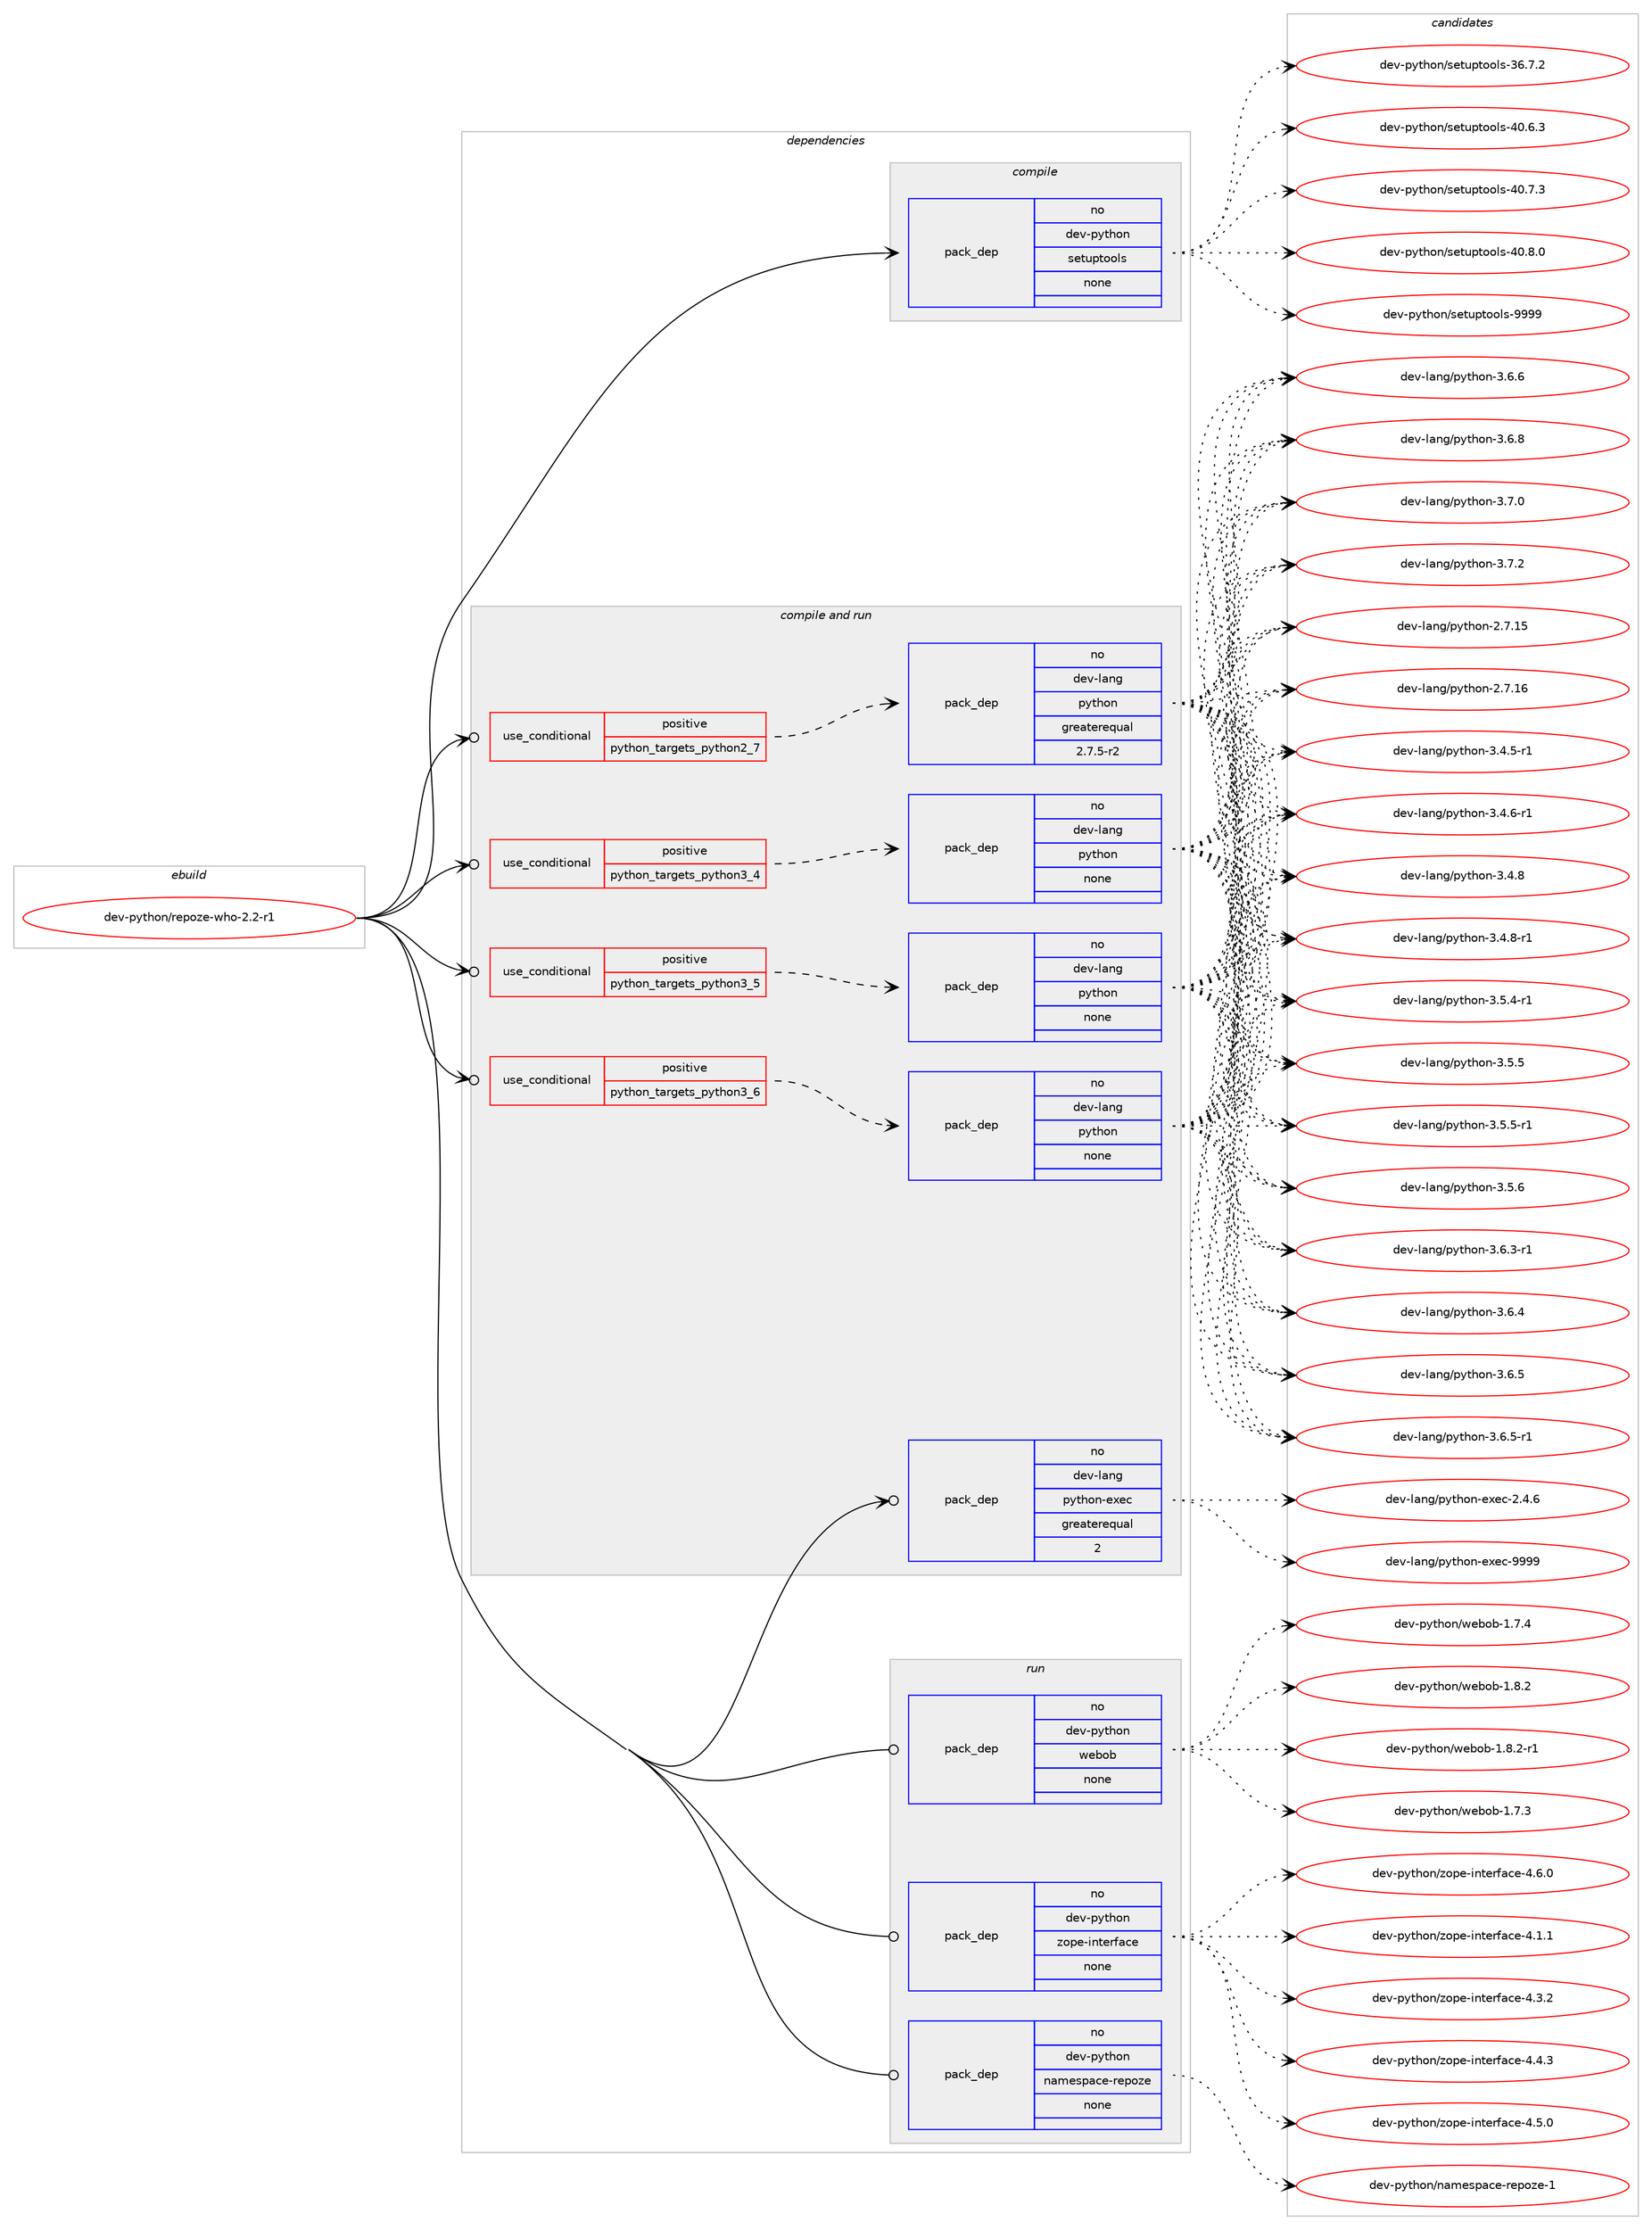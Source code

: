 digraph prolog {

# *************
# Graph options
# *************

newrank=true;
concentrate=true;
compound=true;
graph [rankdir=LR,fontname=Helvetica,fontsize=10,ranksep=1.5];#, ranksep=2.5, nodesep=0.2];
edge  [arrowhead=vee];
node  [fontname=Helvetica,fontsize=10];

# **********
# The ebuild
# **********

subgraph cluster_leftcol {
color=gray;
rank=same;
label=<<i>ebuild</i>>;
id [label="dev-python/repoze-who-2.2-r1", color=red, width=4, href="../dev-python/repoze-who-2.2-r1.svg"];
}

# ****************
# The dependencies
# ****************

subgraph cluster_midcol {
color=gray;
label=<<i>dependencies</i>>;
subgraph cluster_compile {
fillcolor="#eeeeee";
style=filled;
label=<<i>compile</i>>;
subgraph pack1031713 {
dependency1438832 [label=<<TABLE BORDER="0" CELLBORDER="1" CELLSPACING="0" CELLPADDING="4" WIDTH="220"><TR><TD ROWSPAN="6" CELLPADDING="30">pack_dep</TD></TR><TR><TD WIDTH="110">no</TD></TR><TR><TD>dev-python</TD></TR><TR><TD>setuptools</TD></TR><TR><TD>none</TD></TR><TR><TD></TD></TR></TABLE>>, shape=none, color=blue];
}
id:e -> dependency1438832:w [weight=20,style="solid",arrowhead="vee"];
}
subgraph cluster_compileandrun {
fillcolor="#eeeeee";
style=filled;
label=<<i>compile and run</i>>;
subgraph cond383759 {
dependency1438833 [label=<<TABLE BORDER="0" CELLBORDER="1" CELLSPACING="0" CELLPADDING="4"><TR><TD ROWSPAN="3" CELLPADDING="10">use_conditional</TD></TR><TR><TD>positive</TD></TR><TR><TD>python_targets_python2_7</TD></TR></TABLE>>, shape=none, color=red];
subgraph pack1031714 {
dependency1438834 [label=<<TABLE BORDER="0" CELLBORDER="1" CELLSPACING="0" CELLPADDING="4" WIDTH="220"><TR><TD ROWSPAN="6" CELLPADDING="30">pack_dep</TD></TR><TR><TD WIDTH="110">no</TD></TR><TR><TD>dev-lang</TD></TR><TR><TD>python</TD></TR><TR><TD>greaterequal</TD></TR><TR><TD>2.7.5-r2</TD></TR></TABLE>>, shape=none, color=blue];
}
dependency1438833:e -> dependency1438834:w [weight=20,style="dashed",arrowhead="vee"];
}
id:e -> dependency1438833:w [weight=20,style="solid",arrowhead="odotvee"];
subgraph cond383760 {
dependency1438835 [label=<<TABLE BORDER="0" CELLBORDER="1" CELLSPACING="0" CELLPADDING="4"><TR><TD ROWSPAN="3" CELLPADDING="10">use_conditional</TD></TR><TR><TD>positive</TD></TR><TR><TD>python_targets_python3_4</TD></TR></TABLE>>, shape=none, color=red];
subgraph pack1031715 {
dependency1438836 [label=<<TABLE BORDER="0" CELLBORDER="1" CELLSPACING="0" CELLPADDING="4" WIDTH="220"><TR><TD ROWSPAN="6" CELLPADDING="30">pack_dep</TD></TR><TR><TD WIDTH="110">no</TD></TR><TR><TD>dev-lang</TD></TR><TR><TD>python</TD></TR><TR><TD>none</TD></TR><TR><TD></TD></TR></TABLE>>, shape=none, color=blue];
}
dependency1438835:e -> dependency1438836:w [weight=20,style="dashed",arrowhead="vee"];
}
id:e -> dependency1438835:w [weight=20,style="solid",arrowhead="odotvee"];
subgraph cond383761 {
dependency1438837 [label=<<TABLE BORDER="0" CELLBORDER="1" CELLSPACING="0" CELLPADDING="4"><TR><TD ROWSPAN="3" CELLPADDING="10">use_conditional</TD></TR><TR><TD>positive</TD></TR><TR><TD>python_targets_python3_5</TD></TR></TABLE>>, shape=none, color=red];
subgraph pack1031716 {
dependency1438838 [label=<<TABLE BORDER="0" CELLBORDER="1" CELLSPACING="0" CELLPADDING="4" WIDTH="220"><TR><TD ROWSPAN="6" CELLPADDING="30">pack_dep</TD></TR><TR><TD WIDTH="110">no</TD></TR><TR><TD>dev-lang</TD></TR><TR><TD>python</TD></TR><TR><TD>none</TD></TR><TR><TD></TD></TR></TABLE>>, shape=none, color=blue];
}
dependency1438837:e -> dependency1438838:w [weight=20,style="dashed",arrowhead="vee"];
}
id:e -> dependency1438837:w [weight=20,style="solid",arrowhead="odotvee"];
subgraph cond383762 {
dependency1438839 [label=<<TABLE BORDER="0" CELLBORDER="1" CELLSPACING="0" CELLPADDING="4"><TR><TD ROWSPAN="3" CELLPADDING="10">use_conditional</TD></TR><TR><TD>positive</TD></TR><TR><TD>python_targets_python3_6</TD></TR></TABLE>>, shape=none, color=red];
subgraph pack1031717 {
dependency1438840 [label=<<TABLE BORDER="0" CELLBORDER="1" CELLSPACING="0" CELLPADDING="4" WIDTH="220"><TR><TD ROWSPAN="6" CELLPADDING="30">pack_dep</TD></TR><TR><TD WIDTH="110">no</TD></TR><TR><TD>dev-lang</TD></TR><TR><TD>python</TD></TR><TR><TD>none</TD></TR><TR><TD></TD></TR></TABLE>>, shape=none, color=blue];
}
dependency1438839:e -> dependency1438840:w [weight=20,style="dashed",arrowhead="vee"];
}
id:e -> dependency1438839:w [weight=20,style="solid",arrowhead="odotvee"];
subgraph pack1031718 {
dependency1438841 [label=<<TABLE BORDER="0" CELLBORDER="1" CELLSPACING="0" CELLPADDING="4" WIDTH="220"><TR><TD ROWSPAN="6" CELLPADDING="30">pack_dep</TD></TR><TR><TD WIDTH="110">no</TD></TR><TR><TD>dev-lang</TD></TR><TR><TD>python-exec</TD></TR><TR><TD>greaterequal</TD></TR><TR><TD>2</TD></TR></TABLE>>, shape=none, color=blue];
}
id:e -> dependency1438841:w [weight=20,style="solid",arrowhead="odotvee"];
}
subgraph cluster_run {
fillcolor="#eeeeee";
style=filled;
label=<<i>run</i>>;
subgraph pack1031719 {
dependency1438842 [label=<<TABLE BORDER="0" CELLBORDER="1" CELLSPACING="0" CELLPADDING="4" WIDTH="220"><TR><TD ROWSPAN="6" CELLPADDING="30">pack_dep</TD></TR><TR><TD WIDTH="110">no</TD></TR><TR><TD>dev-python</TD></TR><TR><TD>namespace-repoze</TD></TR><TR><TD>none</TD></TR><TR><TD></TD></TR></TABLE>>, shape=none, color=blue];
}
id:e -> dependency1438842:w [weight=20,style="solid",arrowhead="odot"];
subgraph pack1031720 {
dependency1438843 [label=<<TABLE BORDER="0" CELLBORDER="1" CELLSPACING="0" CELLPADDING="4" WIDTH="220"><TR><TD ROWSPAN="6" CELLPADDING="30">pack_dep</TD></TR><TR><TD WIDTH="110">no</TD></TR><TR><TD>dev-python</TD></TR><TR><TD>webob</TD></TR><TR><TD>none</TD></TR><TR><TD></TD></TR></TABLE>>, shape=none, color=blue];
}
id:e -> dependency1438843:w [weight=20,style="solid",arrowhead="odot"];
subgraph pack1031721 {
dependency1438844 [label=<<TABLE BORDER="0" CELLBORDER="1" CELLSPACING="0" CELLPADDING="4" WIDTH="220"><TR><TD ROWSPAN="6" CELLPADDING="30">pack_dep</TD></TR><TR><TD WIDTH="110">no</TD></TR><TR><TD>dev-python</TD></TR><TR><TD>zope-interface</TD></TR><TR><TD>none</TD></TR><TR><TD></TD></TR></TABLE>>, shape=none, color=blue];
}
id:e -> dependency1438844:w [weight=20,style="solid",arrowhead="odot"];
}
}

# **************
# The candidates
# **************

subgraph cluster_choices {
rank=same;
color=gray;
label=<<i>candidates</i>>;

subgraph choice1031713 {
color=black;
nodesep=1;
choice100101118451121211161041111104711510111611711211611111110811545515446554650 [label="dev-python/setuptools-36.7.2", color=red, width=4,href="../dev-python/setuptools-36.7.2.svg"];
choice100101118451121211161041111104711510111611711211611111110811545524846544651 [label="dev-python/setuptools-40.6.3", color=red, width=4,href="../dev-python/setuptools-40.6.3.svg"];
choice100101118451121211161041111104711510111611711211611111110811545524846554651 [label="dev-python/setuptools-40.7.3", color=red, width=4,href="../dev-python/setuptools-40.7.3.svg"];
choice100101118451121211161041111104711510111611711211611111110811545524846564648 [label="dev-python/setuptools-40.8.0", color=red, width=4,href="../dev-python/setuptools-40.8.0.svg"];
choice10010111845112121116104111110471151011161171121161111111081154557575757 [label="dev-python/setuptools-9999", color=red, width=4,href="../dev-python/setuptools-9999.svg"];
dependency1438832:e -> choice100101118451121211161041111104711510111611711211611111110811545515446554650:w [style=dotted,weight="100"];
dependency1438832:e -> choice100101118451121211161041111104711510111611711211611111110811545524846544651:w [style=dotted,weight="100"];
dependency1438832:e -> choice100101118451121211161041111104711510111611711211611111110811545524846554651:w [style=dotted,weight="100"];
dependency1438832:e -> choice100101118451121211161041111104711510111611711211611111110811545524846564648:w [style=dotted,weight="100"];
dependency1438832:e -> choice10010111845112121116104111110471151011161171121161111111081154557575757:w [style=dotted,weight="100"];
}
subgraph choice1031714 {
color=black;
nodesep=1;
choice10010111845108971101034711212111610411111045504655464953 [label="dev-lang/python-2.7.15", color=red, width=4,href="../dev-lang/python-2.7.15.svg"];
choice10010111845108971101034711212111610411111045504655464954 [label="dev-lang/python-2.7.16", color=red, width=4,href="../dev-lang/python-2.7.16.svg"];
choice1001011184510897110103471121211161041111104551465246534511449 [label="dev-lang/python-3.4.5-r1", color=red, width=4,href="../dev-lang/python-3.4.5-r1.svg"];
choice1001011184510897110103471121211161041111104551465246544511449 [label="dev-lang/python-3.4.6-r1", color=red, width=4,href="../dev-lang/python-3.4.6-r1.svg"];
choice100101118451089711010347112121116104111110455146524656 [label="dev-lang/python-3.4.8", color=red, width=4,href="../dev-lang/python-3.4.8.svg"];
choice1001011184510897110103471121211161041111104551465246564511449 [label="dev-lang/python-3.4.8-r1", color=red, width=4,href="../dev-lang/python-3.4.8-r1.svg"];
choice1001011184510897110103471121211161041111104551465346524511449 [label="dev-lang/python-3.5.4-r1", color=red, width=4,href="../dev-lang/python-3.5.4-r1.svg"];
choice100101118451089711010347112121116104111110455146534653 [label="dev-lang/python-3.5.5", color=red, width=4,href="../dev-lang/python-3.5.5.svg"];
choice1001011184510897110103471121211161041111104551465346534511449 [label="dev-lang/python-3.5.5-r1", color=red, width=4,href="../dev-lang/python-3.5.5-r1.svg"];
choice100101118451089711010347112121116104111110455146534654 [label="dev-lang/python-3.5.6", color=red, width=4,href="../dev-lang/python-3.5.6.svg"];
choice1001011184510897110103471121211161041111104551465446514511449 [label="dev-lang/python-3.6.3-r1", color=red, width=4,href="../dev-lang/python-3.6.3-r1.svg"];
choice100101118451089711010347112121116104111110455146544652 [label="dev-lang/python-3.6.4", color=red, width=4,href="../dev-lang/python-3.6.4.svg"];
choice100101118451089711010347112121116104111110455146544653 [label="dev-lang/python-3.6.5", color=red, width=4,href="../dev-lang/python-3.6.5.svg"];
choice1001011184510897110103471121211161041111104551465446534511449 [label="dev-lang/python-3.6.5-r1", color=red, width=4,href="../dev-lang/python-3.6.5-r1.svg"];
choice100101118451089711010347112121116104111110455146544654 [label="dev-lang/python-3.6.6", color=red, width=4,href="../dev-lang/python-3.6.6.svg"];
choice100101118451089711010347112121116104111110455146544656 [label="dev-lang/python-3.6.8", color=red, width=4,href="../dev-lang/python-3.6.8.svg"];
choice100101118451089711010347112121116104111110455146554648 [label="dev-lang/python-3.7.0", color=red, width=4,href="../dev-lang/python-3.7.0.svg"];
choice100101118451089711010347112121116104111110455146554650 [label="dev-lang/python-3.7.2", color=red, width=4,href="../dev-lang/python-3.7.2.svg"];
dependency1438834:e -> choice10010111845108971101034711212111610411111045504655464953:w [style=dotted,weight="100"];
dependency1438834:e -> choice10010111845108971101034711212111610411111045504655464954:w [style=dotted,weight="100"];
dependency1438834:e -> choice1001011184510897110103471121211161041111104551465246534511449:w [style=dotted,weight="100"];
dependency1438834:e -> choice1001011184510897110103471121211161041111104551465246544511449:w [style=dotted,weight="100"];
dependency1438834:e -> choice100101118451089711010347112121116104111110455146524656:w [style=dotted,weight="100"];
dependency1438834:e -> choice1001011184510897110103471121211161041111104551465246564511449:w [style=dotted,weight="100"];
dependency1438834:e -> choice1001011184510897110103471121211161041111104551465346524511449:w [style=dotted,weight="100"];
dependency1438834:e -> choice100101118451089711010347112121116104111110455146534653:w [style=dotted,weight="100"];
dependency1438834:e -> choice1001011184510897110103471121211161041111104551465346534511449:w [style=dotted,weight="100"];
dependency1438834:e -> choice100101118451089711010347112121116104111110455146534654:w [style=dotted,weight="100"];
dependency1438834:e -> choice1001011184510897110103471121211161041111104551465446514511449:w [style=dotted,weight="100"];
dependency1438834:e -> choice100101118451089711010347112121116104111110455146544652:w [style=dotted,weight="100"];
dependency1438834:e -> choice100101118451089711010347112121116104111110455146544653:w [style=dotted,weight="100"];
dependency1438834:e -> choice1001011184510897110103471121211161041111104551465446534511449:w [style=dotted,weight="100"];
dependency1438834:e -> choice100101118451089711010347112121116104111110455146544654:w [style=dotted,weight="100"];
dependency1438834:e -> choice100101118451089711010347112121116104111110455146544656:w [style=dotted,weight="100"];
dependency1438834:e -> choice100101118451089711010347112121116104111110455146554648:w [style=dotted,weight="100"];
dependency1438834:e -> choice100101118451089711010347112121116104111110455146554650:w [style=dotted,weight="100"];
}
subgraph choice1031715 {
color=black;
nodesep=1;
choice10010111845108971101034711212111610411111045504655464953 [label="dev-lang/python-2.7.15", color=red, width=4,href="../dev-lang/python-2.7.15.svg"];
choice10010111845108971101034711212111610411111045504655464954 [label="dev-lang/python-2.7.16", color=red, width=4,href="../dev-lang/python-2.7.16.svg"];
choice1001011184510897110103471121211161041111104551465246534511449 [label="dev-lang/python-3.4.5-r1", color=red, width=4,href="../dev-lang/python-3.4.5-r1.svg"];
choice1001011184510897110103471121211161041111104551465246544511449 [label="dev-lang/python-3.4.6-r1", color=red, width=4,href="../dev-lang/python-3.4.6-r1.svg"];
choice100101118451089711010347112121116104111110455146524656 [label="dev-lang/python-3.4.8", color=red, width=4,href="../dev-lang/python-3.4.8.svg"];
choice1001011184510897110103471121211161041111104551465246564511449 [label="dev-lang/python-3.4.8-r1", color=red, width=4,href="../dev-lang/python-3.4.8-r1.svg"];
choice1001011184510897110103471121211161041111104551465346524511449 [label="dev-lang/python-3.5.4-r1", color=red, width=4,href="../dev-lang/python-3.5.4-r1.svg"];
choice100101118451089711010347112121116104111110455146534653 [label="dev-lang/python-3.5.5", color=red, width=4,href="../dev-lang/python-3.5.5.svg"];
choice1001011184510897110103471121211161041111104551465346534511449 [label="dev-lang/python-3.5.5-r1", color=red, width=4,href="../dev-lang/python-3.5.5-r1.svg"];
choice100101118451089711010347112121116104111110455146534654 [label="dev-lang/python-3.5.6", color=red, width=4,href="../dev-lang/python-3.5.6.svg"];
choice1001011184510897110103471121211161041111104551465446514511449 [label="dev-lang/python-3.6.3-r1", color=red, width=4,href="../dev-lang/python-3.6.3-r1.svg"];
choice100101118451089711010347112121116104111110455146544652 [label="dev-lang/python-3.6.4", color=red, width=4,href="../dev-lang/python-3.6.4.svg"];
choice100101118451089711010347112121116104111110455146544653 [label="dev-lang/python-3.6.5", color=red, width=4,href="../dev-lang/python-3.6.5.svg"];
choice1001011184510897110103471121211161041111104551465446534511449 [label="dev-lang/python-3.6.5-r1", color=red, width=4,href="../dev-lang/python-3.6.5-r1.svg"];
choice100101118451089711010347112121116104111110455146544654 [label="dev-lang/python-3.6.6", color=red, width=4,href="../dev-lang/python-3.6.6.svg"];
choice100101118451089711010347112121116104111110455146544656 [label="dev-lang/python-3.6.8", color=red, width=4,href="../dev-lang/python-3.6.8.svg"];
choice100101118451089711010347112121116104111110455146554648 [label="dev-lang/python-3.7.0", color=red, width=4,href="../dev-lang/python-3.7.0.svg"];
choice100101118451089711010347112121116104111110455146554650 [label="dev-lang/python-3.7.2", color=red, width=4,href="../dev-lang/python-3.7.2.svg"];
dependency1438836:e -> choice10010111845108971101034711212111610411111045504655464953:w [style=dotted,weight="100"];
dependency1438836:e -> choice10010111845108971101034711212111610411111045504655464954:w [style=dotted,weight="100"];
dependency1438836:e -> choice1001011184510897110103471121211161041111104551465246534511449:w [style=dotted,weight="100"];
dependency1438836:e -> choice1001011184510897110103471121211161041111104551465246544511449:w [style=dotted,weight="100"];
dependency1438836:e -> choice100101118451089711010347112121116104111110455146524656:w [style=dotted,weight="100"];
dependency1438836:e -> choice1001011184510897110103471121211161041111104551465246564511449:w [style=dotted,weight="100"];
dependency1438836:e -> choice1001011184510897110103471121211161041111104551465346524511449:w [style=dotted,weight="100"];
dependency1438836:e -> choice100101118451089711010347112121116104111110455146534653:w [style=dotted,weight="100"];
dependency1438836:e -> choice1001011184510897110103471121211161041111104551465346534511449:w [style=dotted,weight="100"];
dependency1438836:e -> choice100101118451089711010347112121116104111110455146534654:w [style=dotted,weight="100"];
dependency1438836:e -> choice1001011184510897110103471121211161041111104551465446514511449:w [style=dotted,weight="100"];
dependency1438836:e -> choice100101118451089711010347112121116104111110455146544652:w [style=dotted,weight="100"];
dependency1438836:e -> choice100101118451089711010347112121116104111110455146544653:w [style=dotted,weight="100"];
dependency1438836:e -> choice1001011184510897110103471121211161041111104551465446534511449:w [style=dotted,weight="100"];
dependency1438836:e -> choice100101118451089711010347112121116104111110455146544654:w [style=dotted,weight="100"];
dependency1438836:e -> choice100101118451089711010347112121116104111110455146544656:w [style=dotted,weight="100"];
dependency1438836:e -> choice100101118451089711010347112121116104111110455146554648:w [style=dotted,weight="100"];
dependency1438836:e -> choice100101118451089711010347112121116104111110455146554650:w [style=dotted,weight="100"];
}
subgraph choice1031716 {
color=black;
nodesep=1;
choice10010111845108971101034711212111610411111045504655464953 [label="dev-lang/python-2.7.15", color=red, width=4,href="../dev-lang/python-2.7.15.svg"];
choice10010111845108971101034711212111610411111045504655464954 [label="dev-lang/python-2.7.16", color=red, width=4,href="../dev-lang/python-2.7.16.svg"];
choice1001011184510897110103471121211161041111104551465246534511449 [label="dev-lang/python-3.4.5-r1", color=red, width=4,href="../dev-lang/python-3.4.5-r1.svg"];
choice1001011184510897110103471121211161041111104551465246544511449 [label="dev-lang/python-3.4.6-r1", color=red, width=4,href="../dev-lang/python-3.4.6-r1.svg"];
choice100101118451089711010347112121116104111110455146524656 [label="dev-lang/python-3.4.8", color=red, width=4,href="../dev-lang/python-3.4.8.svg"];
choice1001011184510897110103471121211161041111104551465246564511449 [label="dev-lang/python-3.4.8-r1", color=red, width=4,href="../dev-lang/python-3.4.8-r1.svg"];
choice1001011184510897110103471121211161041111104551465346524511449 [label="dev-lang/python-3.5.4-r1", color=red, width=4,href="../dev-lang/python-3.5.4-r1.svg"];
choice100101118451089711010347112121116104111110455146534653 [label="dev-lang/python-3.5.5", color=red, width=4,href="../dev-lang/python-3.5.5.svg"];
choice1001011184510897110103471121211161041111104551465346534511449 [label="dev-lang/python-3.5.5-r1", color=red, width=4,href="../dev-lang/python-3.5.5-r1.svg"];
choice100101118451089711010347112121116104111110455146534654 [label="dev-lang/python-3.5.6", color=red, width=4,href="../dev-lang/python-3.5.6.svg"];
choice1001011184510897110103471121211161041111104551465446514511449 [label="dev-lang/python-3.6.3-r1", color=red, width=4,href="../dev-lang/python-3.6.3-r1.svg"];
choice100101118451089711010347112121116104111110455146544652 [label="dev-lang/python-3.6.4", color=red, width=4,href="../dev-lang/python-3.6.4.svg"];
choice100101118451089711010347112121116104111110455146544653 [label="dev-lang/python-3.6.5", color=red, width=4,href="../dev-lang/python-3.6.5.svg"];
choice1001011184510897110103471121211161041111104551465446534511449 [label="dev-lang/python-3.6.5-r1", color=red, width=4,href="../dev-lang/python-3.6.5-r1.svg"];
choice100101118451089711010347112121116104111110455146544654 [label="dev-lang/python-3.6.6", color=red, width=4,href="../dev-lang/python-3.6.6.svg"];
choice100101118451089711010347112121116104111110455146544656 [label="dev-lang/python-3.6.8", color=red, width=4,href="../dev-lang/python-3.6.8.svg"];
choice100101118451089711010347112121116104111110455146554648 [label="dev-lang/python-3.7.0", color=red, width=4,href="../dev-lang/python-3.7.0.svg"];
choice100101118451089711010347112121116104111110455146554650 [label="dev-lang/python-3.7.2", color=red, width=4,href="../dev-lang/python-3.7.2.svg"];
dependency1438838:e -> choice10010111845108971101034711212111610411111045504655464953:w [style=dotted,weight="100"];
dependency1438838:e -> choice10010111845108971101034711212111610411111045504655464954:w [style=dotted,weight="100"];
dependency1438838:e -> choice1001011184510897110103471121211161041111104551465246534511449:w [style=dotted,weight="100"];
dependency1438838:e -> choice1001011184510897110103471121211161041111104551465246544511449:w [style=dotted,weight="100"];
dependency1438838:e -> choice100101118451089711010347112121116104111110455146524656:w [style=dotted,weight="100"];
dependency1438838:e -> choice1001011184510897110103471121211161041111104551465246564511449:w [style=dotted,weight="100"];
dependency1438838:e -> choice1001011184510897110103471121211161041111104551465346524511449:w [style=dotted,weight="100"];
dependency1438838:e -> choice100101118451089711010347112121116104111110455146534653:w [style=dotted,weight="100"];
dependency1438838:e -> choice1001011184510897110103471121211161041111104551465346534511449:w [style=dotted,weight="100"];
dependency1438838:e -> choice100101118451089711010347112121116104111110455146534654:w [style=dotted,weight="100"];
dependency1438838:e -> choice1001011184510897110103471121211161041111104551465446514511449:w [style=dotted,weight="100"];
dependency1438838:e -> choice100101118451089711010347112121116104111110455146544652:w [style=dotted,weight="100"];
dependency1438838:e -> choice100101118451089711010347112121116104111110455146544653:w [style=dotted,weight="100"];
dependency1438838:e -> choice1001011184510897110103471121211161041111104551465446534511449:w [style=dotted,weight="100"];
dependency1438838:e -> choice100101118451089711010347112121116104111110455146544654:w [style=dotted,weight="100"];
dependency1438838:e -> choice100101118451089711010347112121116104111110455146544656:w [style=dotted,weight="100"];
dependency1438838:e -> choice100101118451089711010347112121116104111110455146554648:w [style=dotted,weight="100"];
dependency1438838:e -> choice100101118451089711010347112121116104111110455146554650:w [style=dotted,weight="100"];
}
subgraph choice1031717 {
color=black;
nodesep=1;
choice10010111845108971101034711212111610411111045504655464953 [label="dev-lang/python-2.7.15", color=red, width=4,href="../dev-lang/python-2.7.15.svg"];
choice10010111845108971101034711212111610411111045504655464954 [label="dev-lang/python-2.7.16", color=red, width=4,href="../dev-lang/python-2.7.16.svg"];
choice1001011184510897110103471121211161041111104551465246534511449 [label="dev-lang/python-3.4.5-r1", color=red, width=4,href="../dev-lang/python-3.4.5-r1.svg"];
choice1001011184510897110103471121211161041111104551465246544511449 [label="dev-lang/python-3.4.6-r1", color=red, width=4,href="../dev-lang/python-3.4.6-r1.svg"];
choice100101118451089711010347112121116104111110455146524656 [label="dev-lang/python-3.4.8", color=red, width=4,href="../dev-lang/python-3.4.8.svg"];
choice1001011184510897110103471121211161041111104551465246564511449 [label="dev-lang/python-3.4.8-r1", color=red, width=4,href="../dev-lang/python-3.4.8-r1.svg"];
choice1001011184510897110103471121211161041111104551465346524511449 [label="dev-lang/python-3.5.4-r1", color=red, width=4,href="../dev-lang/python-3.5.4-r1.svg"];
choice100101118451089711010347112121116104111110455146534653 [label="dev-lang/python-3.5.5", color=red, width=4,href="../dev-lang/python-3.5.5.svg"];
choice1001011184510897110103471121211161041111104551465346534511449 [label="dev-lang/python-3.5.5-r1", color=red, width=4,href="../dev-lang/python-3.5.5-r1.svg"];
choice100101118451089711010347112121116104111110455146534654 [label="dev-lang/python-3.5.6", color=red, width=4,href="../dev-lang/python-3.5.6.svg"];
choice1001011184510897110103471121211161041111104551465446514511449 [label="dev-lang/python-3.6.3-r1", color=red, width=4,href="../dev-lang/python-3.6.3-r1.svg"];
choice100101118451089711010347112121116104111110455146544652 [label="dev-lang/python-3.6.4", color=red, width=4,href="../dev-lang/python-3.6.4.svg"];
choice100101118451089711010347112121116104111110455146544653 [label="dev-lang/python-3.6.5", color=red, width=4,href="../dev-lang/python-3.6.5.svg"];
choice1001011184510897110103471121211161041111104551465446534511449 [label="dev-lang/python-3.6.5-r1", color=red, width=4,href="../dev-lang/python-3.6.5-r1.svg"];
choice100101118451089711010347112121116104111110455146544654 [label="dev-lang/python-3.6.6", color=red, width=4,href="../dev-lang/python-3.6.6.svg"];
choice100101118451089711010347112121116104111110455146544656 [label="dev-lang/python-3.6.8", color=red, width=4,href="../dev-lang/python-3.6.8.svg"];
choice100101118451089711010347112121116104111110455146554648 [label="dev-lang/python-3.7.0", color=red, width=4,href="../dev-lang/python-3.7.0.svg"];
choice100101118451089711010347112121116104111110455146554650 [label="dev-lang/python-3.7.2", color=red, width=4,href="../dev-lang/python-3.7.2.svg"];
dependency1438840:e -> choice10010111845108971101034711212111610411111045504655464953:w [style=dotted,weight="100"];
dependency1438840:e -> choice10010111845108971101034711212111610411111045504655464954:w [style=dotted,weight="100"];
dependency1438840:e -> choice1001011184510897110103471121211161041111104551465246534511449:w [style=dotted,weight="100"];
dependency1438840:e -> choice1001011184510897110103471121211161041111104551465246544511449:w [style=dotted,weight="100"];
dependency1438840:e -> choice100101118451089711010347112121116104111110455146524656:w [style=dotted,weight="100"];
dependency1438840:e -> choice1001011184510897110103471121211161041111104551465246564511449:w [style=dotted,weight="100"];
dependency1438840:e -> choice1001011184510897110103471121211161041111104551465346524511449:w [style=dotted,weight="100"];
dependency1438840:e -> choice100101118451089711010347112121116104111110455146534653:w [style=dotted,weight="100"];
dependency1438840:e -> choice1001011184510897110103471121211161041111104551465346534511449:w [style=dotted,weight="100"];
dependency1438840:e -> choice100101118451089711010347112121116104111110455146534654:w [style=dotted,weight="100"];
dependency1438840:e -> choice1001011184510897110103471121211161041111104551465446514511449:w [style=dotted,weight="100"];
dependency1438840:e -> choice100101118451089711010347112121116104111110455146544652:w [style=dotted,weight="100"];
dependency1438840:e -> choice100101118451089711010347112121116104111110455146544653:w [style=dotted,weight="100"];
dependency1438840:e -> choice1001011184510897110103471121211161041111104551465446534511449:w [style=dotted,weight="100"];
dependency1438840:e -> choice100101118451089711010347112121116104111110455146544654:w [style=dotted,weight="100"];
dependency1438840:e -> choice100101118451089711010347112121116104111110455146544656:w [style=dotted,weight="100"];
dependency1438840:e -> choice100101118451089711010347112121116104111110455146554648:w [style=dotted,weight="100"];
dependency1438840:e -> choice100101118451089711010347112121116104111110455146554650:w [style=dotted,weight="100"];
}
subgraph choice1031718 {
color=black;
nodesep=1;
choice1001011184510897110103471121211161041111104510112010199455046524654 [label="dev-lang/python-exec-2.4.6", color=red, width=4,href="../dev-lang/python-exec-2.4.6.svg"];
choice10010111845108971101034711212111610411111045101120101994557575757 [label="dev-lang/python-exec-9999", color=red, width=4,href="../dev-lang/python-exec-9999.svg"];
dependency1438841:e -> choice1001011184510897110103471121211161041111104510112010199455046524654:w [style=dotted,weight="100"];
dependency1438841:e -> choice10010111845108971101034711212111610411111045101120101994557575757:w [style=dotted,weight="100"];
}
subgraph choice1031719 {
color=black;
nodesep=1;
choice1001011184511212111610411111047110971091011151129799101451141011121111221014549 [label="dev-python/namespace-repoze-1", color=red, width=4,href="../dev-python/namespace-repoze-1.svg"];
dependency1438842:e -> choice1001011184511212111610411111047110971091011151129799101451141011121111221014549:w [style=dotted,weight="100"];
}
subgraph choice1031720 {
color=black;
nodesep=1;
choice10010111845112121116104111110471191019811198454946554651 [label="dev-python/webob-1.7.3", color=red, width=4,href="../dev-python/webob-1.7.3.svg"];
choice10010111845112121116104111110471191019811198454946554652 [label="dev-python/webob-1.7.4", color=red, width=4,href="../dev-python/webob-1.7.4.svg"];
choice10010111845112121116104111110471191019811198454946564650 [label="dev-python/webob-1.8.2", color=red, width=4,href="../dev-python/webob-1.8.2.svg"];
choice100101118451121211161041111104711910198111984549465646504511449 [label="dev-python/webob-1.8.2-r1", color=red, width=4,href="../dev-python/webob-1.8.2-r1.svg"];
dependency1438843:e -> choice10010111845112121116104111110471191019811198454946554651:w [style=dotted,weight="100"];
dependency1438843:e -> choice10010111845112121116104111110471191019811198454946554652:w [style=dotted,weight="100"];
dependency1438843:e -> choice10010111845112121116104111110471191019811198454946564650:w [style=dotted,weight="100"];
dependency1438843:e -> choice100101118451121211161041111104711910198111984549465646504511449:w [style=dotted,weight="100"];
}
subgraph choice1031721 {
color=black;
nodesep=1;
choice1001011184511212111610411111047122111112101451051101161011141029799101455246494649 [label="dev-python/zope-interface-4.1.1", color=red, width=4,href="../dev-python/zope-interface-4.1.1.svg"];
choice1001011184511212111610411111047122111112101451051101161011141029799101455246514650 [label="dev-python/zope-interface-4.3.2", color=red, width=4,href="../dev-python/zope-interface-4.3.2.svg"];
choice1001011184511212111610411111047122111112101451051101161011141029799101455246524651 [label="dev-python/zope-interface-4.4.3", color=red, width=4,href="../dev-python/zope-interface-4.4.3.svg"];
choice1001011184511212111610411111047122111112101451051101161011141029799101455246534648 [label="dev-python/zope-interface-4.5.0", color=red, width=4,href="../dev-python/zope-interface-4.5.0.svg"];
choice1001011184511212111610411111047122111112101451051101161011141029799101455246544648 [label="dev-python/zope-interface-4.6.0", color=red, width=4,href="../dev-python/zope-interface-4.6.0.svg"];
dependency1438844:e -> choice1001011184511212111610411111047122111112101451051101161011141029799101455246494649:w [style=dotted,weight="100"];
dependency1438844:e -> choice1001011184511212111610411111047122111112101451051101161011141029799101455246514650:w [style=dotted,weight="100"];
dependency1438844:e -> choice1001011184511212111610411111047122111112101451051101161011141029799101455246524651:w [style=dotted,weight="100"];
dependency1438844:e -> choice1001011184511212111610411111047122111112101451051101161011141029799101455246534648:w [style=dotted,weight="100"];
dependency1438844:e -> choice1001011184511212111610411111047122111112101451051101161011141029799101455246544648:w [style=dotted,weight="100"];
}
}

}
